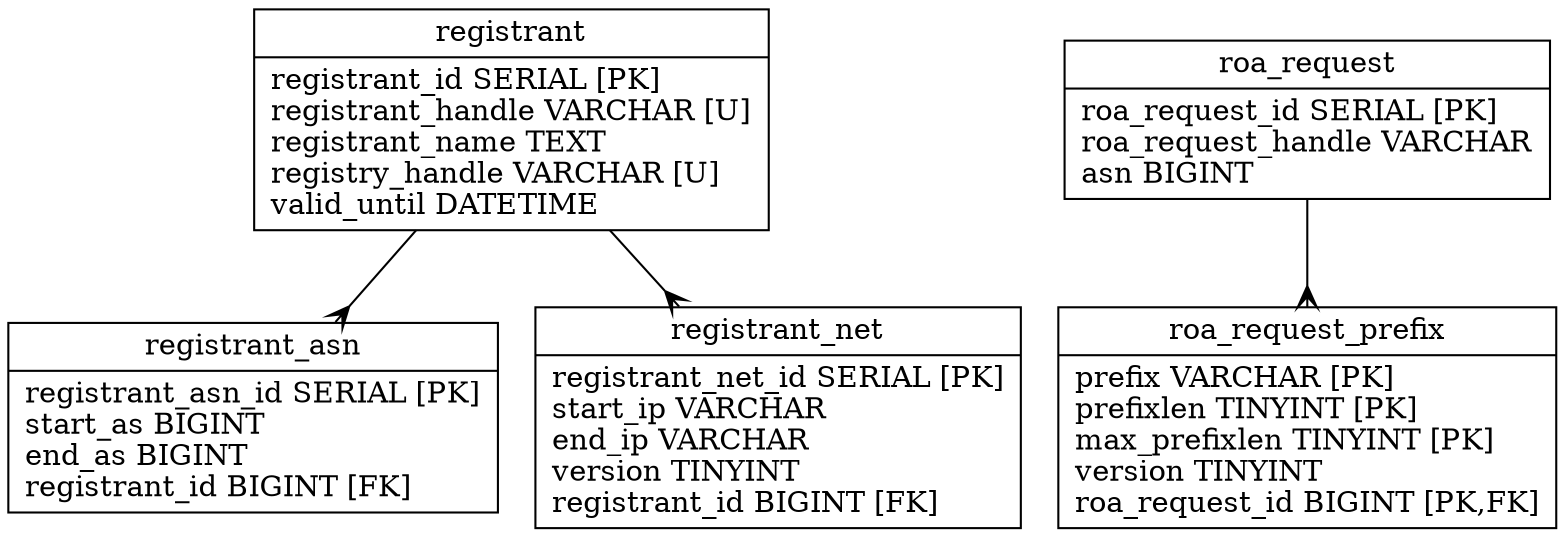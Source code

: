 // Automatically generated from irdbd.sql

digraph test {
	edge [arrowtail=none, arrowhead=crow];
	graph [ratio=fill, overlap=false, bgcolor=white];
	node [label="\N", fillcolor=white, shape=record, style=filled];
	registrant [label="{registrant\n|registrant_id\ SERIAL\ [PK]\lregistrant_handle\ VARCHAR\ [U]\lregistrant_name\ TEXT\lregistry_handle\ VARCHAR\ [U]\lvalid_until\ DATETIME\l}"];
	registrant_asn [label="{registrant_asn\n|registrant_asn_id\ SERIAL\ [PK]\lstart_as\ BIGINT\lend_as\ BIGINT\lregistrant_id\ BIGINT\ [FK]\l}"];
	registrant_net [label="{registrant_net\n|registrant_net_id\ SERIAL\ [PK]\lstart_ip\ VARCHAR\lend_ip\ VARCHAR\lversion\ TINYINT\lregistrant_id\ BIGINT\ [FK]\l}"];
	roa_request [label="{roa_request\n|roa_request_id\ SERIAL\ [PK]\lroa_request_handle\ VARCHAR\lasn\ BIGINT\l}"];
	roa_request_prefix [label="{roa_request_prefix\n|prefix\ VARCHAR\ [PK]\lprefixlen\ TINYINT\ [PK]\lmax_prefixlen\ TINYINT\ [PK]\lversion\ TINYINT\lroa_request_id\ BIGINT\ [PK,FK]\l}"];
	registrant -> registrant_asn;
	registrant -> registrant_net;
	roa_request -> roa_request_prefix;
}
